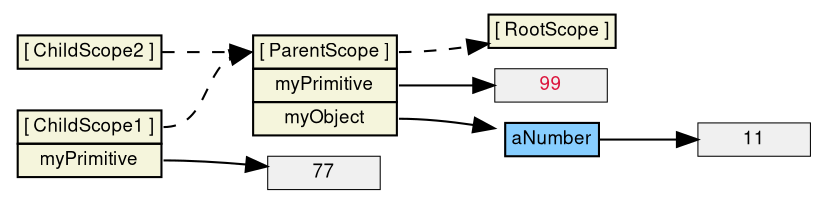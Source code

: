 digraph d {
	rankdir=LR
	nodesep=0.1
	node [fontname="Helvetica,Sans", fontsize=9, penwidth=0.5, margin="0.05, 0.04", height="0.2" ]

  /* scopes */
  node [shape=plaintext];
  root [label=<<table bgcolor="beige" border="0" cellborder="1" cellpadding="2" cellspacing="0">
  <tr><td port="proto">[ RootScope ]</td></tr></table>>]
  parent [label=<<table bgcolor="beige" border="0" cellborder="1" cellpadding="2" cellspacing="0">
  <tr><td port="proto">[ ParentScope ]</td></tr>
  <tr><td port="myPrimitive">myPrimitive</td></tr>
  <tr><td port="myObject">myObject</td></tr>
  </table>>]
  child1 [label=<<table bgcolor="beige" border="0" cellborder="1" cellpadding="2" cellspacing="0">
  <tr><td port="proto">[ ChildScope1 ]</td></tr>
  <tr><td port="myPrimitive">myPrimitive</td></tr>
  </table>>]
  child2 [label=<<table bgcolor="beige" border="0" cellborder="1" cellpadding="2" cellspacing="0">
  <tr><td port="proto">[ ChildScope2 ]</td></tr>
  </table>>]

  /* objects */
  myObject [label=<<table bgcolor="skyblue1" border="0" cellborder="1" cellpadding="2" cellspacing="0">
  <tr><td port="aNumber">aNumber</td></tr>
  </table>>]

  /* literals */
  node [fillcolor=gray94, shape=box, style=filled]
  myPrimitive [label="99", fontcolor=crimson]
  aNumber [label="11"]
  myPrimitiveC [label="77"]
  
  /* references */
  parent:proto -> root:proto [style = dashed]
  child1:proto -> parent:proto [style = dashed]
  child1:myPrimitive -> myPrimitiveC
  child2:proto -> parent:proto [style = dashed]
  parent:myPrimitive -> myPrimitive
  parent:myObject -> myObject
  myObject:aNumber -> aNumber
}
